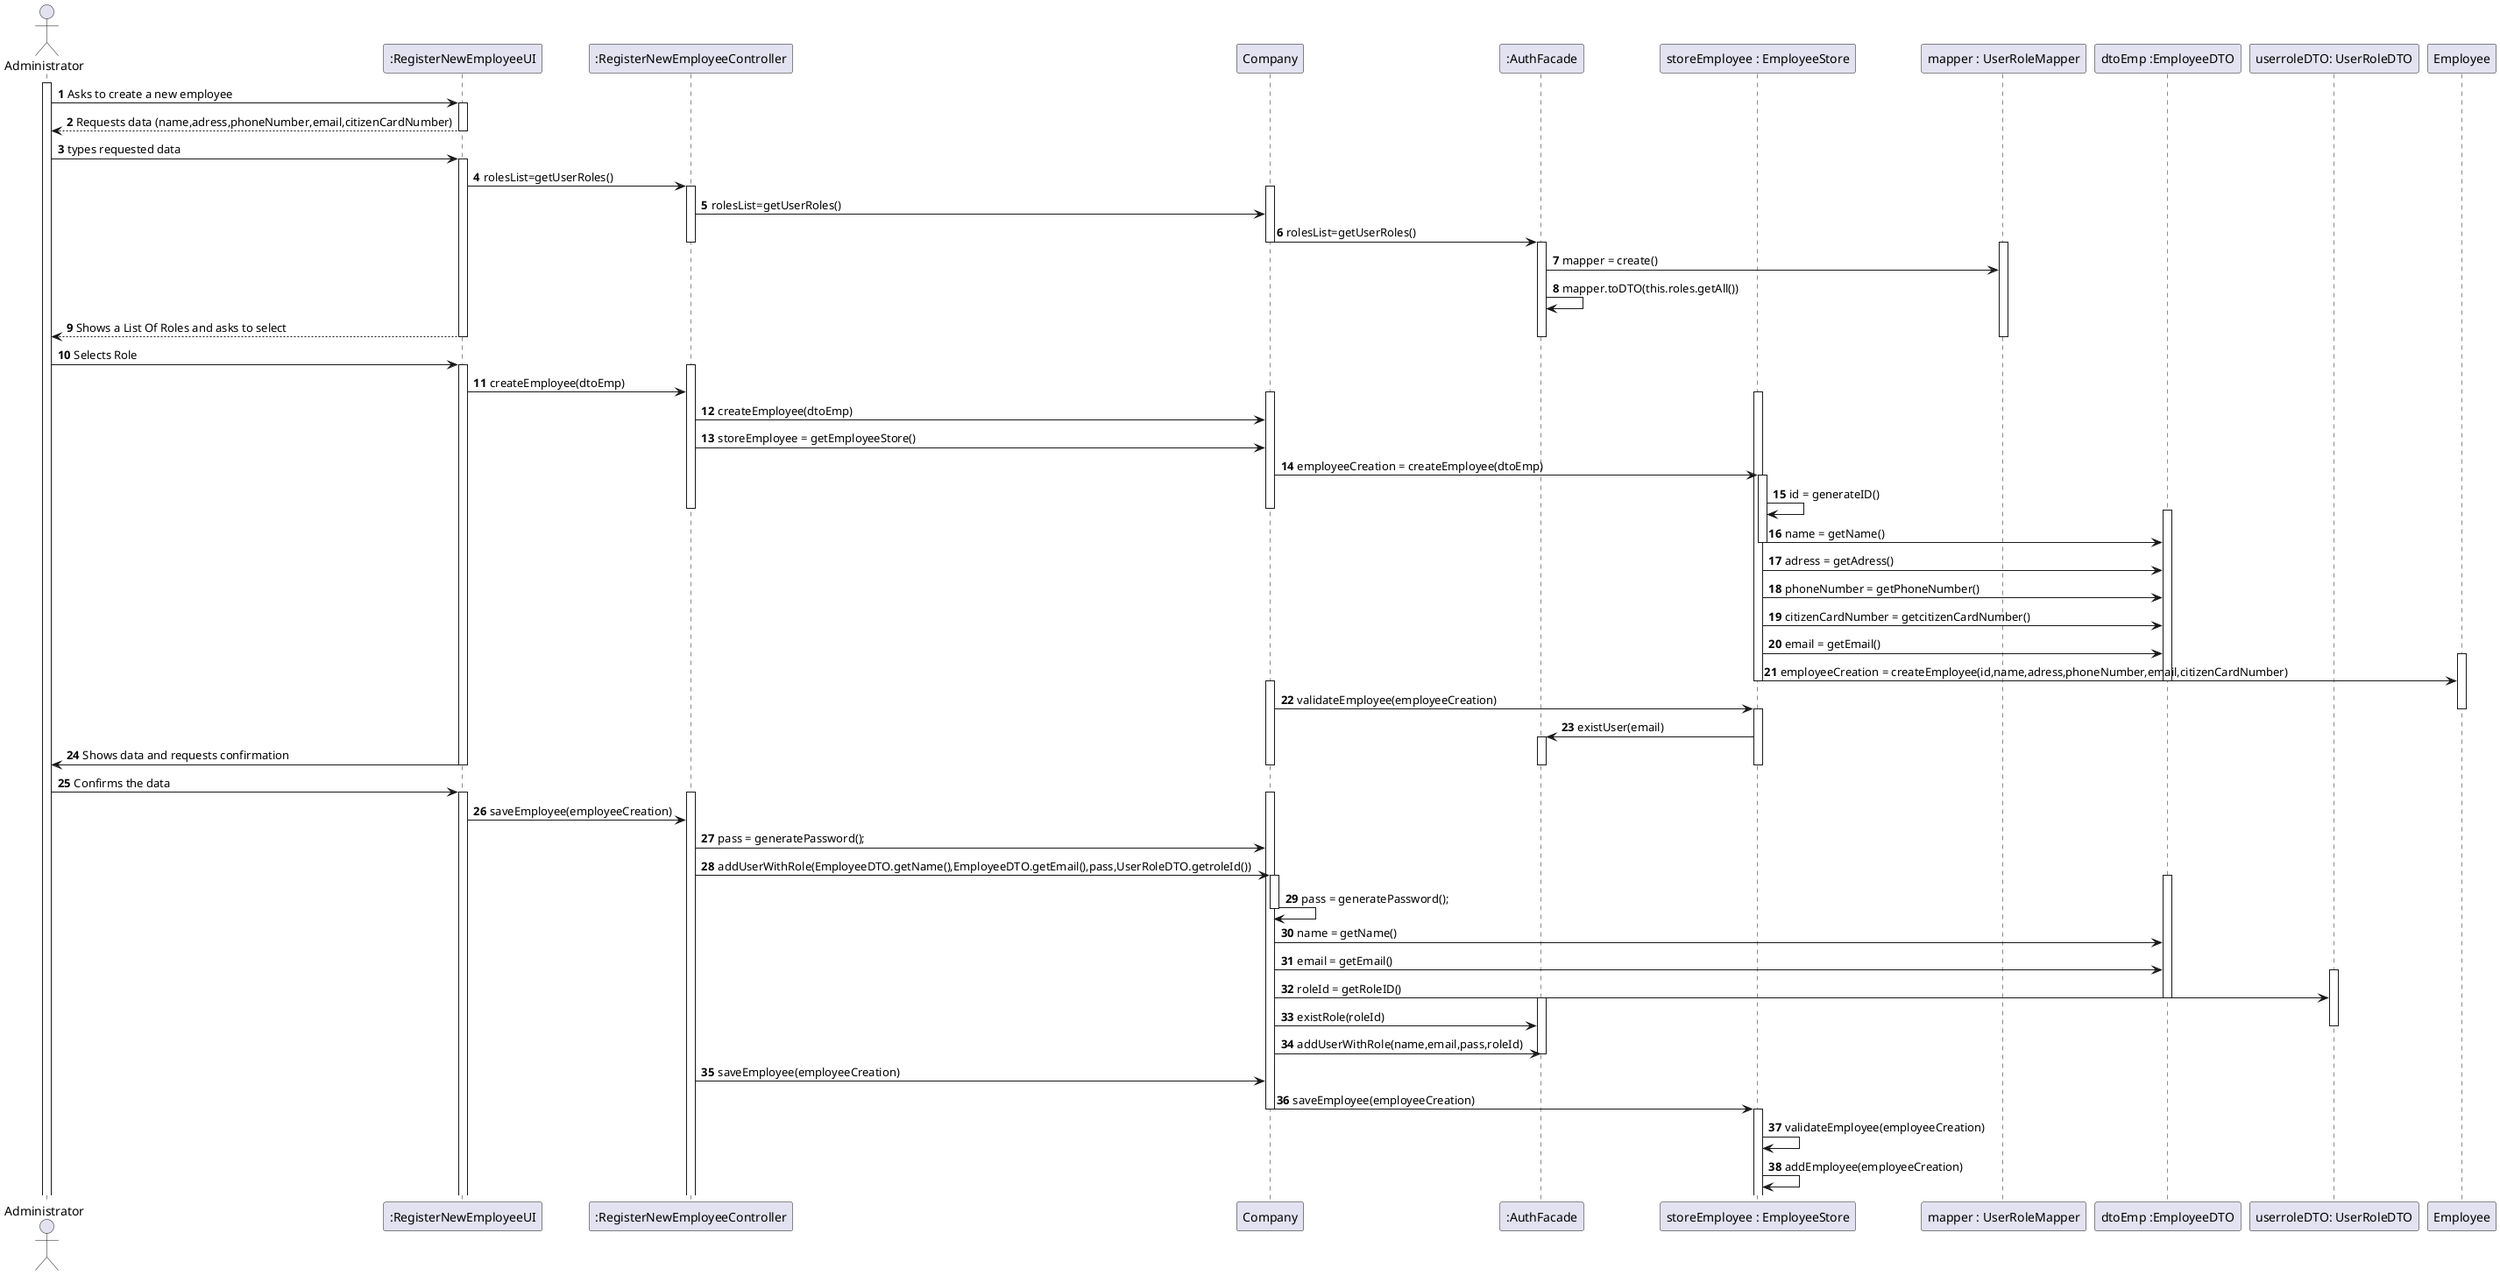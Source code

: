 @startuml
autonumber
'hide footbox
actor "Administrator" as ADMIN

participant ":RegisterNewEmployeeUI" as UI
participant ":RegisterNewEmployeeController" as CONTROL
participant "Company" as COMP
participant ":AuthFacade" as AUTH
participant "storeEmployee : EmployeeStore" as EmployeeStore
participant "mapper : UserRoleMapper" as UserRoleMapper
participant "dtoEmp :EmployeeDTO" as EmployeeDTO
participant "userroleDTO: UserRoleDTO" as dtooo
activate ADMIN


ADMIN -> UI : Asks to create a new employee


activate UI


UI --> ADMIN : Requests data (name,adress,phoneNumber,email,citizenCardNumber)


deactivate UI

ADMIN -> UI : types requested data


activate UI

UI -> CONTROL : rolesList=getUserRoles()


activate CONTROL
activate COMP


CONTROL -> COMP : rolesList=getUserRoles()
COMP -> AUTH : rolesList=getUserRoles()


deactivate COMP
deactivate CONTROL
activate AUTH
activate UserRoleMapper


AUTH -> UserRoleMapper : mapper = create()
AUTH -> AUTH :mapper.toDTO(this.roles.getAll())
ADMIN <-- UI : Shows a List Of Roles and asks to select


deactivate UserRoleMapper
deactivate AUTH
deactivate UI


ADMIN -> UI: Selects Role


activate UI
activate CONTROL


UI -> CONTROL : createEmployee(dtoEmp)


activate EmployeeStore
activate COMP


CONTROL -> COMP : createEmployee(dtoEmp)
CONTROL -> COMP : storeEmployee = getEmployeeStore()
COMP -> EmployeeStore : employeeCreation = createEmployee(dtoEmp)


activate EmployeeStore


EmployeeStore -> EmployeeStore : id = generateID()


deactivate COMP


deactivate CONTROL
activate EmployeeDTO


EmployeeStore -> EmployeeDTO :name = getName()


deactivate EmployeeStore


EmployeeStore -> EmployeeDTO :adress = getAdress()
EmployeeStore -> EmployeeDTO :phoneNumber = getPhoneNumber()
EmployeeStore -> EmployeeDTO :citizenCardNumber = getcitizenCardNumber()
EmployeeStore -> EmployeeDTO :email = getEmail()


activate Employee


EmployeeStore -> Employee :employeeCreation = createEmployee(id,name,adress,phoneNumber,email,citizenCardNumber)


deactivate EmployeeDTO
activate COMP
deactivate EmployeeStore


COMP -> EmployeeStore : validateEmployee(employeeCreation)


deactivate Employee
activate EmployeeStore

AUTH <- EmployeeStore : existUser(email)


activate AUTH


UI -> ADMIN : Shows data and requests confirmation


deactivate AUTH
deactivate EmployeeStore
deactivate COMP
deactivate UI


ADMIN -> UI : Confirms the data


activate UI
activate CONTROL
activate COMP


UI -> CONTROL : saveEmployee(employeeCreation)
CONTROL -> COMP : pass = generatePassword();
CONTROL -> COMP : addUserWithRole(EmployeeDTO.getName(),EmployeeDTO.getEmail(),pass,UserRoleDTO.getroleId())


activate EmployeeDTO
activate COMP
COMP -> COMP : pass = generatePassword();
deactivate COMP
COMP -> EmployeeDTO : name = getName()

COMP -> EmployeeDTO : email = getEmail()


activate dtooo


COMP -> dtooo : roleId = getRoleID()


deactivate EmployeeDTO
activate AUTH


COMP -> AUTH: existRole(roleId)


deactivate dtooo


COMP -> AUTH : addUserWithRole(name,email,pass,roleId)

deactivate AUTH

CONTROL -> COMP : saveEmployee(employeeCreation)
COMP -> EmployeeStore : saveEmployee(employeeCreation)


deactivate COMP
activate EmployeeStore


EmployeeStore -> EmployeeStore : validateEmployee(employeeCreation)
EmployeeStore -> EmployeeStore : addEmployee(employeeCreation)
@enduml